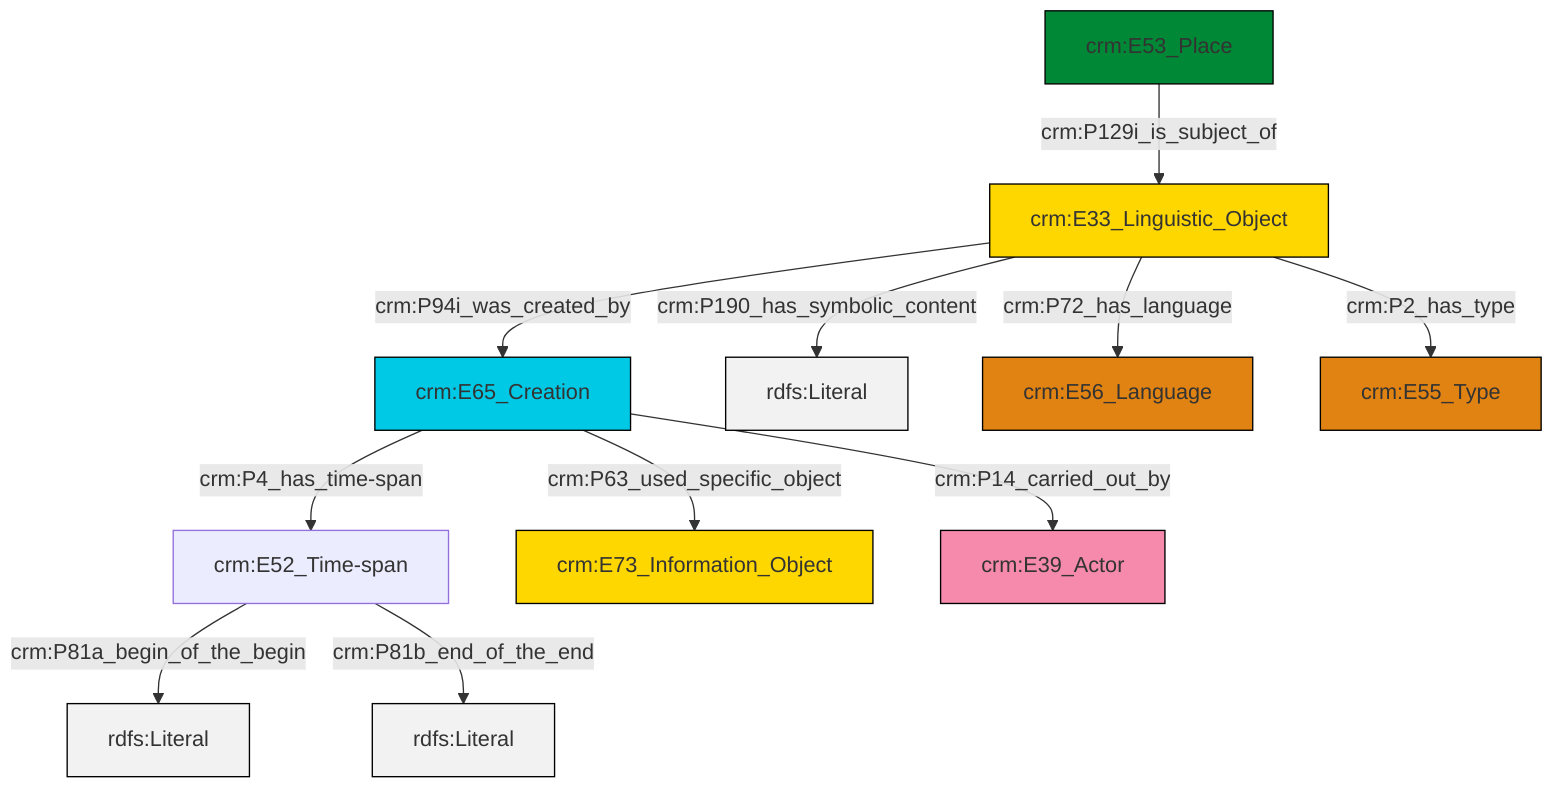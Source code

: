 graph TD
classDef Literal fill:#f2f2f2,stroke:#000000;
classDef CRM_Entity fill:#FFFFFF,stroke:#000000;
classDef Temporal_Entity fill:#00C9E6, stroke:#000000;
classDef Type fill:#E18312, stroke:#000000;
classDef Time-Span fill:#2C9C91, stroke:#000000;
classDef Appellation fill:#FFEB7F, stroke:#000000;
classDef Place fill:#008836, stroke:#000000;
classDef Persistent_Item fill:#B266B2, stroke:#000000;
classDef Conceptual_Object fill:#FFD700, stroke:#000000;
classDef Physical_Thing fill:#D2B48C, stroke:#000000;
classDef Actor fill:#f58aad, stroke:#000000;
classDef PC_Classes fill:#4ce600, stroke:#000000;
classDef Multi fill:#cccccc,stroke:#000000;

0["crm:E53_Place"]:::Place -->|crm:P129i_is_subject_of| 1["crm:E33_Linguistic_Object"]:::Conceptual_Object
5["crm:E52_Time-span"]:::Default -->|crm:P81a_begin_of_the_begin| 6[rdfs:Literal]:::Literal
1["crm:E33_Linguistic_Object"]:::Conceptual_Object -->|crm:P94i_was_created_by| 3["crm:E65_Creation"]:::Temporal_Entity
1["crm:E33_Linguistic_Object"]:::Conceptual_Object -->|crm:P190_has_symbolic_content| 8[rdfs:Literal]:::Literal
1["crm:E33_Linguistic_Object"]:::Conceptual_Object -->|crm:P72_has_language| 9["crm:E56_Language"]:::Type
5["crm:E52_Time-span"]:::Default -->|crm:P81b_end_of_the_end| 10[rdfs:Literal]:::Literal
3["crm:E65_Creation"]:::Temporal_Entity -->|crm:P63_used_specific_object| 11["crm:E73_Information_Object"]:::Conceptual_Object
3["crm:E65_Creation"]:::Temporal_Entity -->|crm:P4_has_time-span| 5["crm:E52_Time-span"]:::Default
1["crm:E33_Linguistic_Object"]:::Conceptual_Object -->|crm:P2_has_type| 13["crm:E55_Type"]:::Type
3["crm:E65_Creation"]:::Temporal_Entity -->|crm:P14_carried_out_by| 16["crm:E39_Actor"]:::Actor
